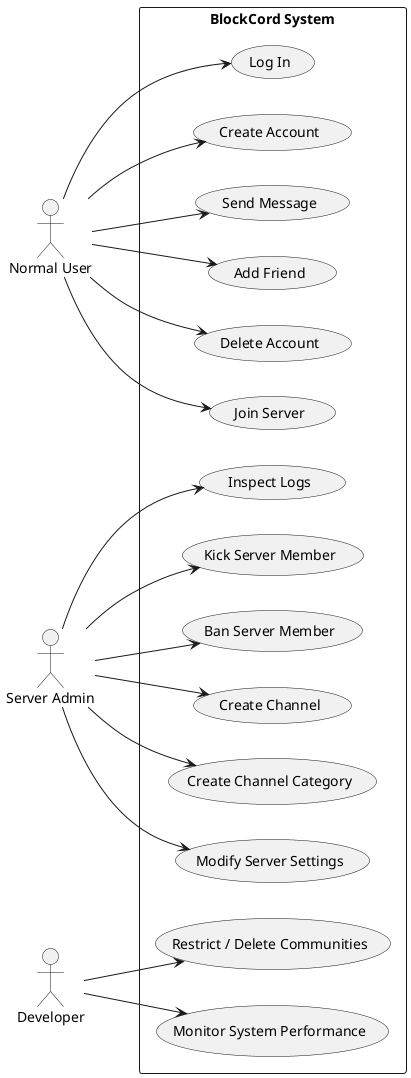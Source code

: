 @startuml BlockCord Use Cases
left to right direction
skinparam packageStyle rectangle

actor "Normal User" as NU
actor "Server Admin" as SA
actor "Developer" as D

rectangle "BlockCord System" {
    usecase "Log In" as UC1
    usecase "Create Account" as UC2
    usecase "Send Message" as UC4
    usecase "Add Friend" as UC5
    usecase "Delete Account" as UC6
    usecase "Join Server" as UC7
    usecase "Inspect Logs" as UC8
    usecase "Kick Server Member" as UC9
    usecase "Ban Server Member" as UC10
    usecase "Create Channel" as UC11
    usecase "Create Channel Category" as UC12
    usecase "Modify Server Settings" as UC13
    usecase "Restrict / Delete Communities" as UC14
    usecase "Monitor System Performance" as UC15
}

NU --> UC1
NU --> UC2
NU --> UC4
NU --> UC5
NU --> UC6
NU --> UC7

SA --> UC8
SA --> UC9
SA --> UC10
SA --> UC11
SA --> UC12
SA --> UC13

D --> UC14
D --> UC15